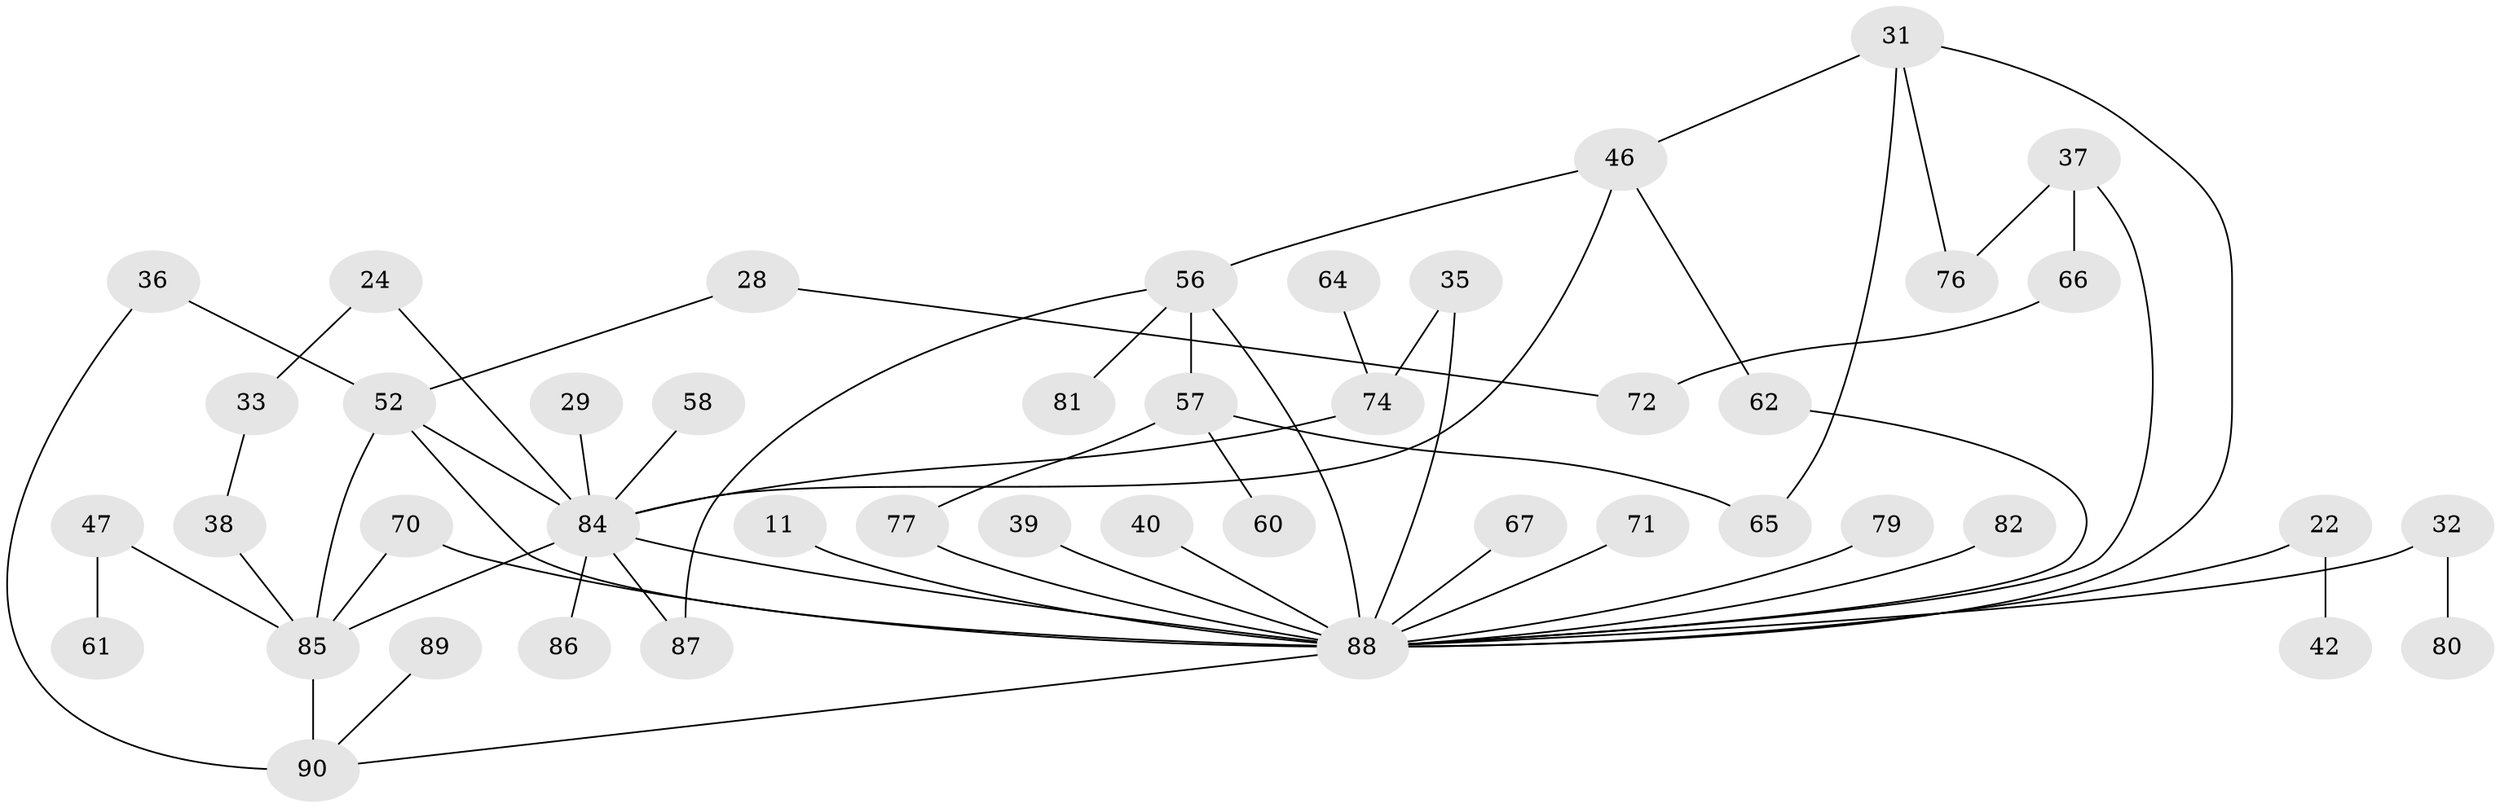 // original degree distribution, {6: 0.03333333333333333, 3: 0.2111111111111111, 7: 0.022222222222222223, 4: 0.12222222222222222, 1: 0.23333333333333334, 5: 0.044444444444444446, 2: 0.3333333333333333}
// Generated by graph-tools (version 1.1) at 2025/45/03/04/25 21:45:21]
// undirected, 45 vertices, 59 edges
graph export_dot {
graph [start="1"]
  node [color=gray90,style=filled];
  11;
  22;
  24;
  28;
  29;
  31;
  32 [super="+19"];
  33;
  35;
  36;
  37 [super="+16"];
  38;
  39;
  40;
  42;
  46 [super="+21"];
  47;
  52 [super="+6+26"];
  56 [super="+34+15+45+27"];
  57;
  58;
  60;
  61;
  62;
  64;
  65;
  66;
  67;
  70;
  71;
  72;
  74 [super="+55"];
  76 [super="+51"];
  77 [super="+41+54"];
  79;
  80;
  81 [super="+49"];
  82;
  84 [super="+25+20+73"];
  85 [super="+5+83+75"];
  86;
  87 [super="+78"];
  88 [super="+18+68+9"];
  89;
  90 [super="+14"];
  11 -- 88;
  22 -- 42;
  22 -- 88;
  24 -- 33;
  24 -- 84;
  28 -- 72;
  28 -- 52;
  29 -- 84;
  31 -- 65;
  31 -- 76;
  31 -- 88;
  31 -- 46;
  32 -- 88;
  32 -- 80;
  33 -- 38;
  35 -- 88;
  35 -- 74;
  36 -- 90;
  36 -- 52;
  37 -- 66;
  37 -- 76 [weight=2];
  37 -- 88 [weight=2];
  38 -- 85;
  39 -- 88;
  40 -- 88;
  46 -- 62;
  46 -- 56;
  46 -- 84;
  47 -- 61;
  47 -- 85;
  52 -- 85 [weight=2];
  52 -- 88 [weight=4];
  52 -- 84;
  56 -- 57;
  56 -- 88 [weight=2];
  56 -- 81 [weight=2];
  56 -- 87;
  57 -- 60;
  57 -- 65;
  57 -- 77;
  58 -- 84;
  62 -- 88;
  64 -- 74;
  66 -- 72;
  67 -- 88;
  70 -- 88;
  70 -- 85;
  71 -- 88;
  74 -- 84 [weight=4];
  77 -- 88;
  79 -- 88;
  82 -- 88;
  84 -- 88 [weight=2];
  84 -- 86;
  84 -- 85;
  84 -- 87;
  85 -- 90 [weight=2];
  88 -- 90;
  89 -- 90;
}
